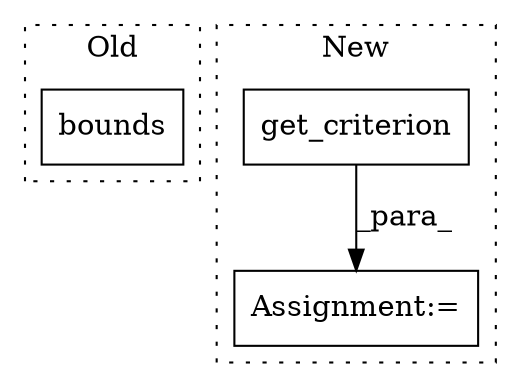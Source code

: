 digraph G {
subgraph cluster0 {
1 [label="bounds" a="32" s="2919" l="8" shape="box"];
label = "Old";
style="dotted";
}
subgraph cluster1 {
2 [label="get_criterion" a="32" s="2818,2841" l="14,1" shape="box"];
3 [label="Assignment:=" a="7" s="2817" l="1" shape="box"];
label = "New";
style="dotted";
}
2 -> 3 [label="_para_"];
}